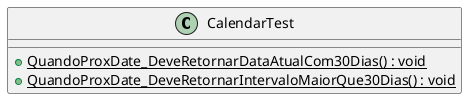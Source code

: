@startuml
class CalendarTest {
    + {static} QuandoProxDate_DeveRetornarDataAtualCom30Dias() : void
    + {static} QuandoProxDate_DeveRetornarIntervaloMaiorQue30Dias() : void
}
@enduml
